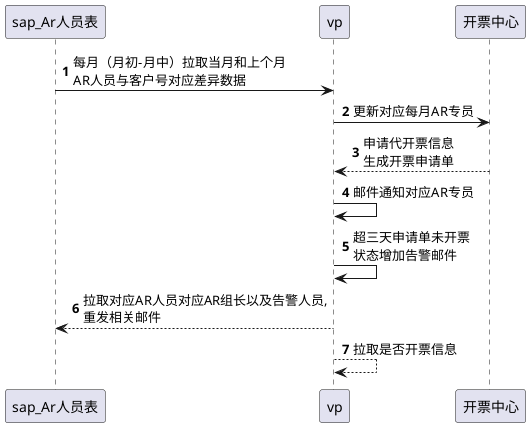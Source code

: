 @startuml
'https://plantuml.com/sequence-diagram

autonumber

sap_Ar人员表 -> vp: 每月（月初-月中）拉取当月和上个月\nAR人员与客户号对应差异数据
vp -> 开票中心: 更新对应每月AR专员

开票中心 --> vp: 申请代开票信息\n生成开票申请单
vp -> vp: 邮件通知对应AR专员
vp -> vp: 超三天申请单未开票\n状态增加告警邮件
vp --> sap_Ar人员表: 拉取对应AR人员对应AR组长以及告警人员,\n重发相关邮件
vp --> vp: 拉取是否开票信息
@enduml